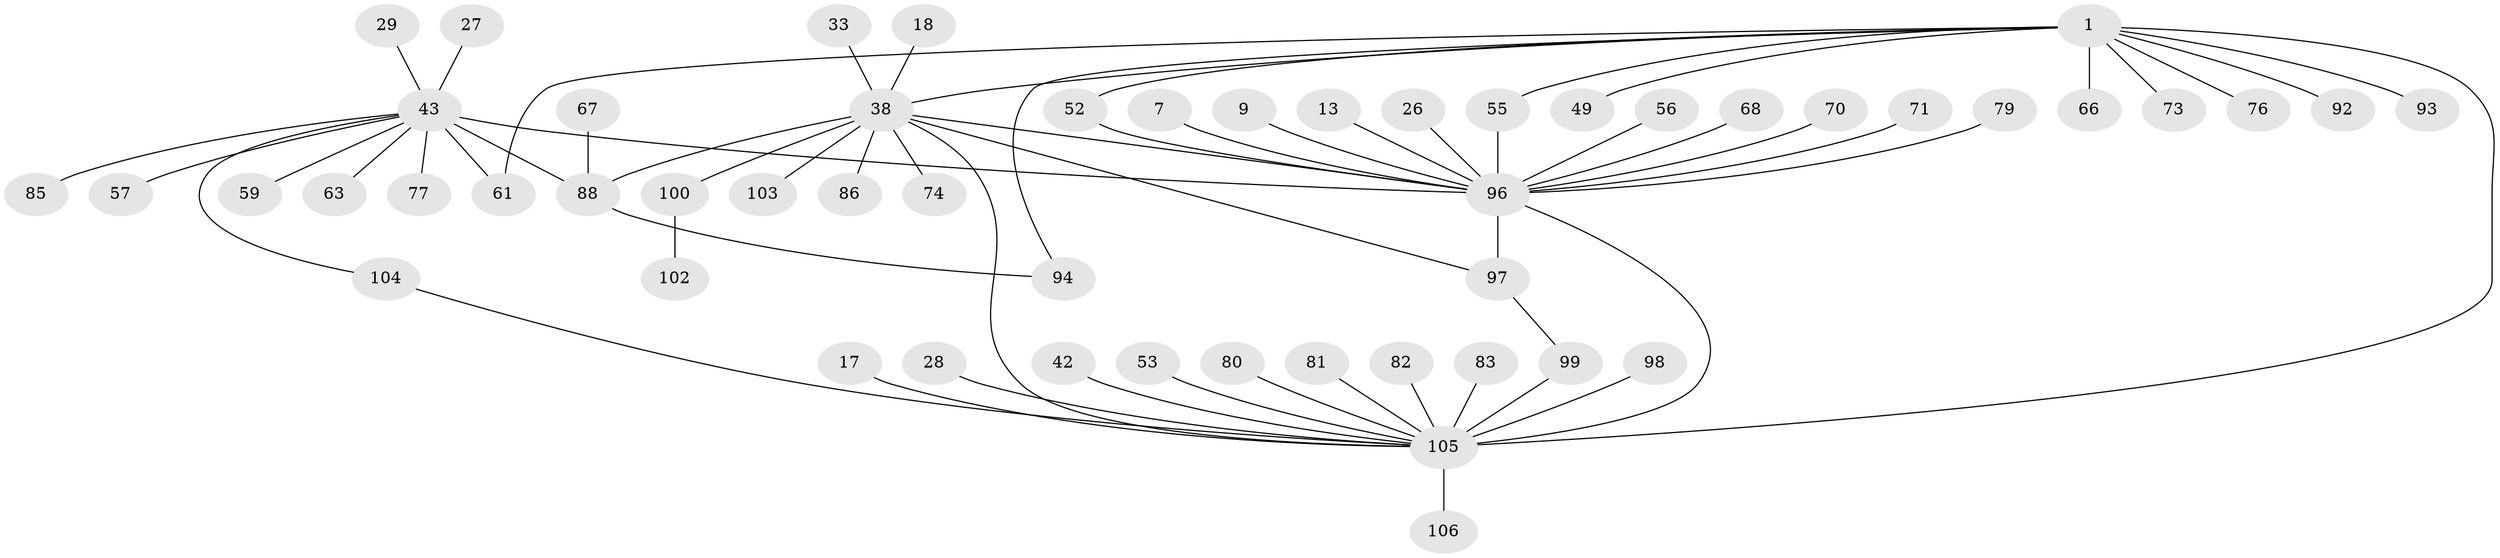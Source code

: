 // original degree distribution, {13: 0.009433962264150943, 9: 0.018867924528301886, 18: 0.009433962264150943, 4: 0.02830188679245283, 7: 0.009433962264150943, 14: 0.009433962264150943, 1: 0.4811320754716981, 2: 0.2830188679245283, 3: 0.10377358490566038, 6: 0.009433962264150943, 5: 0.03773584905660377}
// Generated by graph-tools (version 1.1) at 2025/47/03/09/25 04:47:19]
// undirected, 53 vertices, 62 edges
graph export_dot {
graph [start="1"]
  node [color=gray90,style=filled];
  1;
  7;
  9;
  13;
  17;
  18;
  26;
  27;
  28;
  29;
  33;
  38 [super="+6"];
  42;
  43 [super="+10+40+24"];
  49;
  52 [super="+48"];
  53;
  55 [super="+25"];
  56;
  57;
  59 [super="+30"];
  61;
  63;
  66;
  67;
  68;
  70;
  71;
  73;
  74 [super="+39"];
  76 [super="+72"];
  77 [super="+75"];
  79;
  80;
  81;
  82;
  83;
  85;
  86;
  88 [super="+60"];
  92 [super="+11+15"];
  93 [super="+47"];
  94 [super="+46+36+54"];
  96 [super="+41+3"];
  97 [super="+34+44+62+91+95"];
  98 [super="+22+51"];
  99 [super="+21"];
  100;
  102;
  103 [super="+65"];
  104 [super="+58+78"];
  105 [super="+31+90+69+37+20+101"];
  106 [super="+32"];
  1 -- 49;
  1 -- 55;
  1 -- 61;
  1 -- 66;
  1 -- 73;
  1 -- 92;
  1 -- 94;
  1 -- 105 [weight=2];
  1 -- 38;
  1 -- 93;
  1 -- 52;
  1 -- 76;
  7 -- 96;
  9 -- 96;
  13 -- 96;
  17 -- 105;
  18 -- 38;
  26 -- 96;
  27 -- 43;
  28 -- 105;
  29 -- 43;
  33 -- 38;
  38 -- 105 [weight=2];
  38 -- 96;
  38 -- 100;
  38 -- 86;
  38 -- 88 [weight=3];
  38 -- 74;
  38 -- 103;
  38 -- 97;
  42 -- 105;
  43 -- 96 [weight=4];
  43 -- 57;
  43 -- 88;
  43 -- 63;
  43 -- 59;
  43 -- 61;
  43 -- 85;
  43 -- 77;
  43 -- 104;
  52 -- 96;
  53 -- 105;
  55 -- 96;
  56 -- 96;
  67 -- 88;
  68 -- 96;
  70 -- 96;
  71 -- 96;
  79 -- 96;
  80 -- 105;
  81 -- 105;
  82 -- 105;
  83 -- 105;
  88 -- 94;
  96 -- 105 [weight=5];
  96 -- 97;
  97 -- 99;
  98 -- 105;
  99 -- 105;
  100 -- 102;
  104 -- 105;
  105 -- 106;
}
